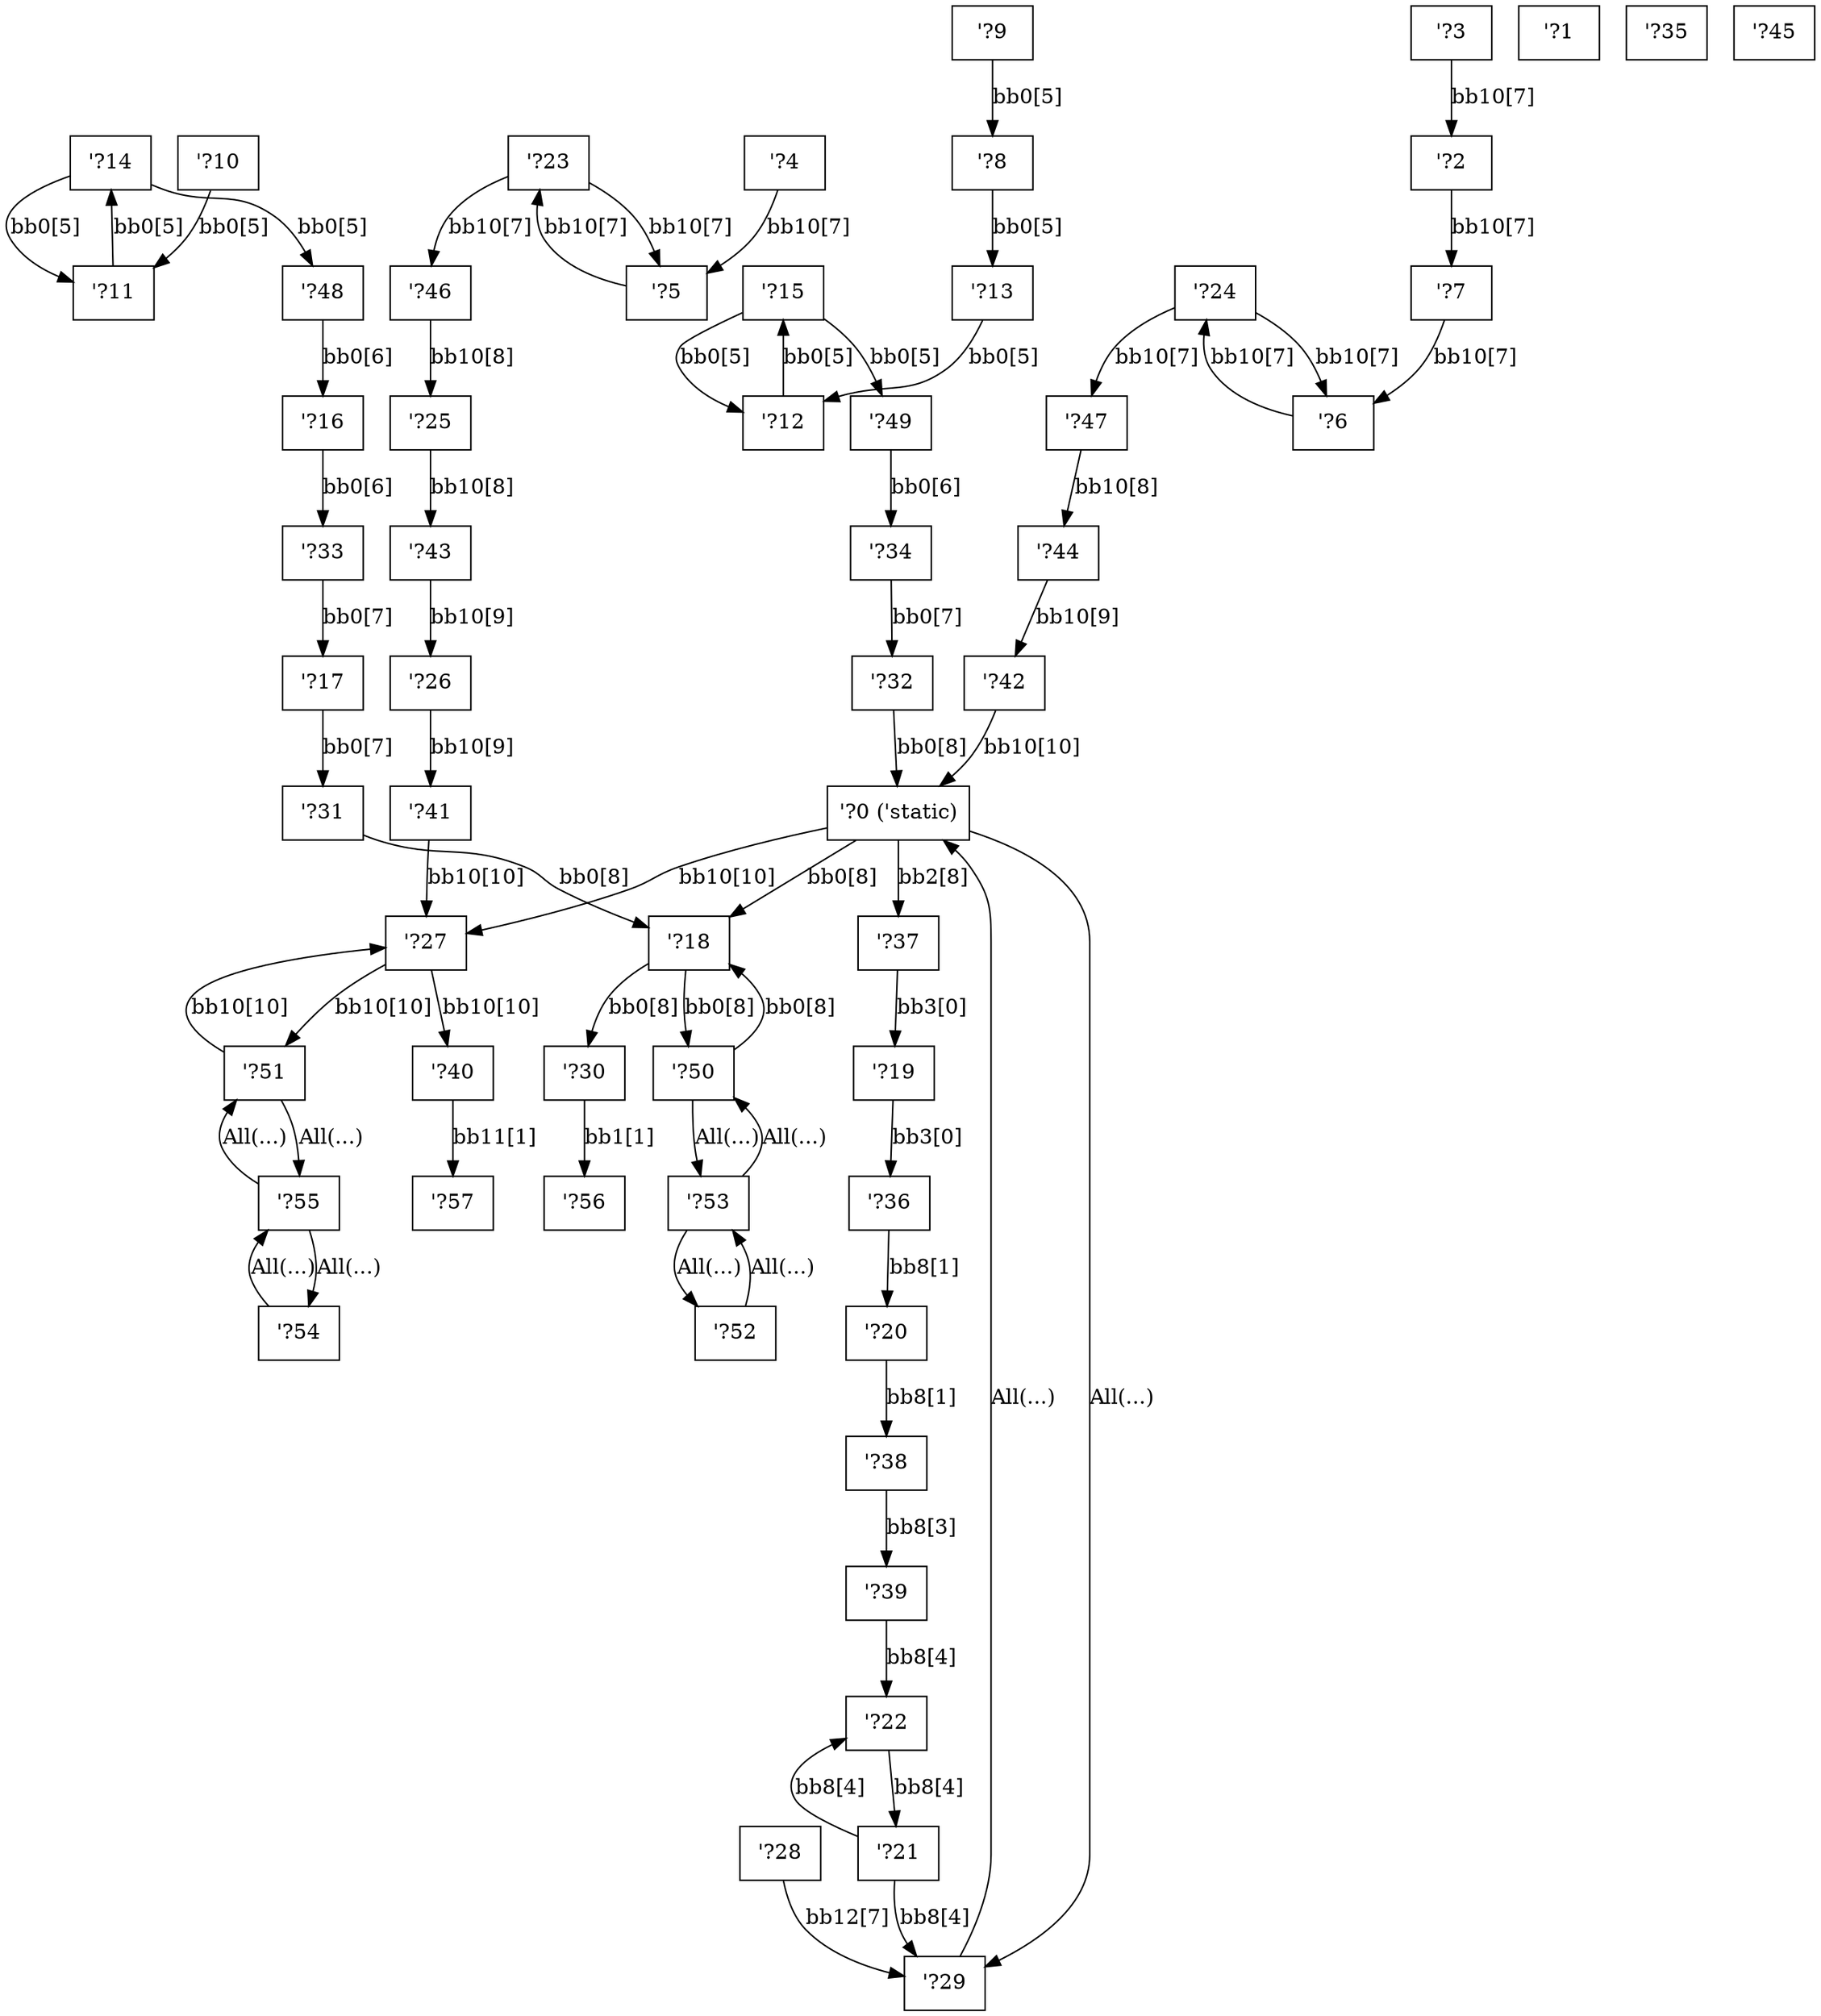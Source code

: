 digraph RegionInferenceContext {
    r0[label="\'?0 (\'static)"][shape="box"];
    r1[label="\'?1"][shape="box"];
    r2[label="\'?2"][shape="box"];
    r3[label="\'?3"][shape="box"];
    r4[label="\'?4"][shape="box"];
    r5[label="\'?5"][shape="box"];
    r6[label="\'?6"][shape="box"];
    r7[label="\'?7"][shape="box"];
    r8[label="\'?8"][shape="box"];
    r9[label="\'?9"][shape="box"];
    r10[label="\'?10"][shape="box"];
    r11[label="\'?11"][shape="box"];
    r12[label="\'?12"][shape="box"];
    r13[label="\'?13"][shape="box"];
    r14[label="\'?14"][shape="box"];
    r15[label="\'?15"][shape="box"];
    r16[label="\'?16"][shape="box"];
    r17[label="\'?17"][shape="box"];
    r18[label="\'?18"][shape="box"];
    r19[label="\'?19"][shape="box"];
    r20[label="\'?20"][shape="box"];
    r21[label="\'?21"][shape="box"];
    r22[label="\'?22"][shape="box"];
    r23[label="\'?23"][shape="box"];
    r24[label="\'?24"][shape="box"];
    r25[label="\'?25"][shape="box"];
    r26[label="\'?26"][shape="box"];
    r27[label="\'?27"][shape="box"];
    r28[label="\'?28"][shape="box"];
    r29[label="\'?29"][shape="box"];
    r30[label="\'?30"][shape="box"];
    r31[label="\'?31"][shape="box"];
    r32[label="\'?32"][shape="box"];
    r33[label="\'?33"][shape="box"];
    r34[label="\'?34"][shape="box"];
    r35[label="\'?35"][shape="box"];
    r36[label="\'?36"][shape="box"];
    r37[label="\'?37"][shape="box"];
    r38[label="\'?38"][shape="box"];
    r39[label="\'?39"][shape="box"];
    r40[label="\'?40"][shape="box"];
    r41[label="\'?41"][shape="box"];
    r42[label="\'?42"][shape="box"];
    r43[label="\'?43"][shape="box"];
    r44[label="\'?44"][shape="box"];
    r45[label="\'?45"][shape="box"];
    r46[label="\'?46"][shape="box"];
    r47[label="\'?47"][shape="box"];
    r48[label="\'?48"][shape="box"];
    r49[label="\'?49"][shape="box"];
    r50[label="\'?50"][shape="box"];
    r51[label="\'?51"][shape="box"];
    r52[label="\'?52"][shape="box"];
    r53[label="\'?53"][shape="box"];
    r54[label="\'?54"][shape="box"];
    r55[label="\'?55"][shape="box"];
    r56[label="\'?56"][shape="box"];
    r57[label="\'?57"][shape="box"];
    r50 -> r53[label="All(...)"];
    r53 -> r50[label="All(...)"];
    r52 -> r53[label="All(...)"];
    r53 -> r52[label="All(...)"];
    r51 -> r55[label="All(...)"];
    r55 -> r51[label="All(...)"];
    r54 -> r55[label="All(...)"];
    r55 -> r54[label="All(...)"];
    r9 -> r8[label="bb0[5]"];
    r8 -> r13[label="bb0[5]"];
    r10 -> r11[label="bb0[5]"];
    r13 -> r12[label="bb0[5]"];
    r14 -> r11[label="bb0[5]"];
    r11 -> r14[label="bb0[5]"];
    r15 -> r12[label="bb0[5]"];
    r12 -> r15[label="bb0[5]"];
    r14 -> r48[label="bb0[5]"];
    r15 -> r49[label="bb0[5]"];
    r48 -> r16[label="bb0[6]"];
    r16 -> r33[label="bb0[6]"];
    r49 -> r34[label="bb0[6]"];
    r33 -> r17[label="bb0[7]"];
    r17 -> r31[label="bb0[7]"];
    r34 -> r32[label="bb0[7]"];
    r50 -> r18[label="bb0[8]"];
    r18 -> r50[label="bb0[8]"];
    r0 -> r18[label="bb0[8]"];
    r18 -> r30[label="bb0[8]"];
    r31 -> r18[label="bb0[8]"];
    r32 -> r0[label="bb0[8]"];
    r30 -> r56[label="bb1[1]"];
    r0 -> r37[label="bb2[8]"];
    r19 -> r36[label="bb3[0]"];
    r37 -> r19[label="bb3[0]"];
    r36 -> r20[label="bb8[1]"];
    r20 -> r38[label="bb8[1]"];
    r38 -> r39[label="bb8[3]"];
    r21 -> r22[label="bb8[4]"];
    r22 -> r21[label="bb8[4]"];
    r21 -> r29[label="bb8[4]"];
    r39 -> r22[label="bb8[4]"];
    r3 -> r2[label="bb10[7]"];
    r2 -> r7[label="bb10[7]"];
    r4 -> r5[label="bb10[7]"];
    r7 -> r6[label="bb10[7]"];
    r23 -> r5[label="bb10[7]"];
    r5 -> r23[label="bb10[7]"];
    r24 -> r6[label="bb10[7]"];
    r6 -> r24[label="bb10[7]"];
    r23 -> r46[label="bb10[7]"];
    r24 -> r47[label="bb10[7]"];
    r46 -> r25[label="bb10[8]"];
    r25 -> r43[label="bb10[8]"];
    r47 -> r44[label="bb10[8]"];
    r43 -> r26[label="bb10[9]"];
    r26 -> r41[label="bb10[9]"];
    r44 -> r42[label="bb10[9]"];
    r51 -> r27[label="bb10[10]"];
    r27 -> r51[label="bb10[10]"];
    r0 -> r27[label="bb10[10]"];
    r27 -> r40[label="bb10[10]"];
    r41 -> r27[label="bb10[10]"];
    r42 -> r0[label="bb10[10]"];
    r40 -> r57[label="bb11[1]"];
    r28 -> r29[label="bb12[7]"];
    r0 -> r29[label="All(...)"];
    r29 -> r0[label="All(...)"];
}

